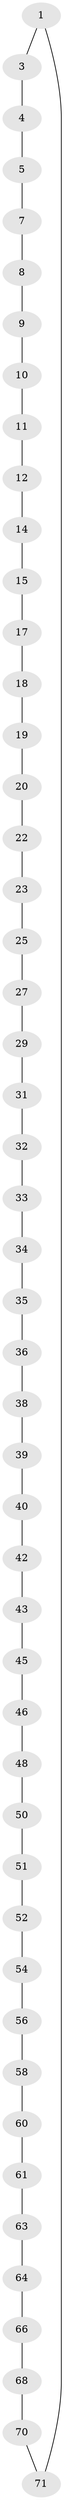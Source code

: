 // Generated by graph-tools (version 1.1) at 2025/52/02/27/25 19:52:24]
// undirected, 49 vertices, 49 edges
graph export_dot {
graph [start="1"]
  node [color=gray90,style=filled];
  1 [super="+2"];
  3;
  4;
  5 [super="+6"];
  7;
  8;
  9;
  10;
  11;
  12 [super="+13"];
  14;
  15 [super="+16"];
  17;
  18;
  19;
  20 [super="+21"];
  22;
  23 [super="+24"];
  25 [super="+26"];
  27 [super="+28"];
  29 [super="+30"];
  31;
  32;
  33;
  34;
  35;
  36 [super="+37"];
  38;
  39;
  40 [super="+41"];
  42;
  43 [super="+44"];
  45;
  46 [super="+47"];
  48 [super="+49"];
  50;
  51;
  52 [super="+53"];
  54 [super="+55"];
  56 [super="+57"];
  58 [super="+59"];
  60;
  61 [super="+62"];
  63;
  64 [super="+65"];
  66 [super="+67"];
  68 [super="+69"];
  70;
  71;
  1 -- 71;
  1 -- 3;
  3 -- 4;
  4 -- 5;
  5 -- 7;
  7 -- 8;
  8 -- 9;
  9 -- 10;
  10 -- 11;
  11 -- 12;
  12 -- 14;
  14 -- 15;
  15 -- 17;
  17 -- 18;
  18 -- 19;
  19 -- 20;
  20 -- 22;
  22 -- 23;
  23 -- 25;
  25 -- 27;
  27 -- 29;
  29 -- 31;
  31 -- 32;
  32 -- 33;
  33 -- 34;
  34 -- 35;
  35 -- 36;
  36 -- 38;
  38 -- 39;
  39 -- 40;
  40 -- 42;
  42 -- 43;
  43 -- 45;
  45 -- 46;
  46 -- 48;
  48 -- 50;
  50 -- 51;
  51 -- 52;
  52 -- 54;
  54 -- 56;
  56 -- 58;
  58 -- 60;
  60 -- 61;
  61 -- 63;
  63 -- 64;
  64 -- 66;
  66 -- 68;
  68 -- 70;
  70 -- 71;
}
